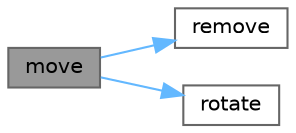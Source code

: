 digraph "move"
{
 // INTERACTIVE_SVG=YES
 // LATEX_PDF_SIZE
  bgcolor="transparent";
  edge [fontname=Helvetica,fontsize=10,labelfontname=Helvetica,labelfontsize=10];
  node [fontname=Helvetica,fontsize=10,shape=box,height=0.2,width=0.4];
  rankdir="LR";
  Node1 [id="Node000001",label="move",height=0.2,width=0.4,color="gray40", fillcolor="grey60", style="filled", fontcolor="black",tooltip=" "];
  Node1 -> Node2 [id="edge5_Node000001_Node000002",color="steelblue1",style="solid",tooltip=" "];
  Node2 [id="Node000002",label="remove",height=0.2,width=0.4,color="grey40", fillcolor="white", style="filled",URL="$classboule_1_1_boule.html#a4d7cd1c2c34050e73a70d90207ed2a67",tooltip=" "];
  Node1 -> Node3 [id="edge6_Node000001_Node000003",color="steelblue1",style="solid",tooltip=" "];
  Node3 [id="Node000003",label="rotate",height=0.2,width=0.4,color="grey40", fillcolor="white", style="filled",URL="$classboule_1_1_boule.html#a523c040568930711d954eb31b3aebbeb",tooltip=" "];
}
